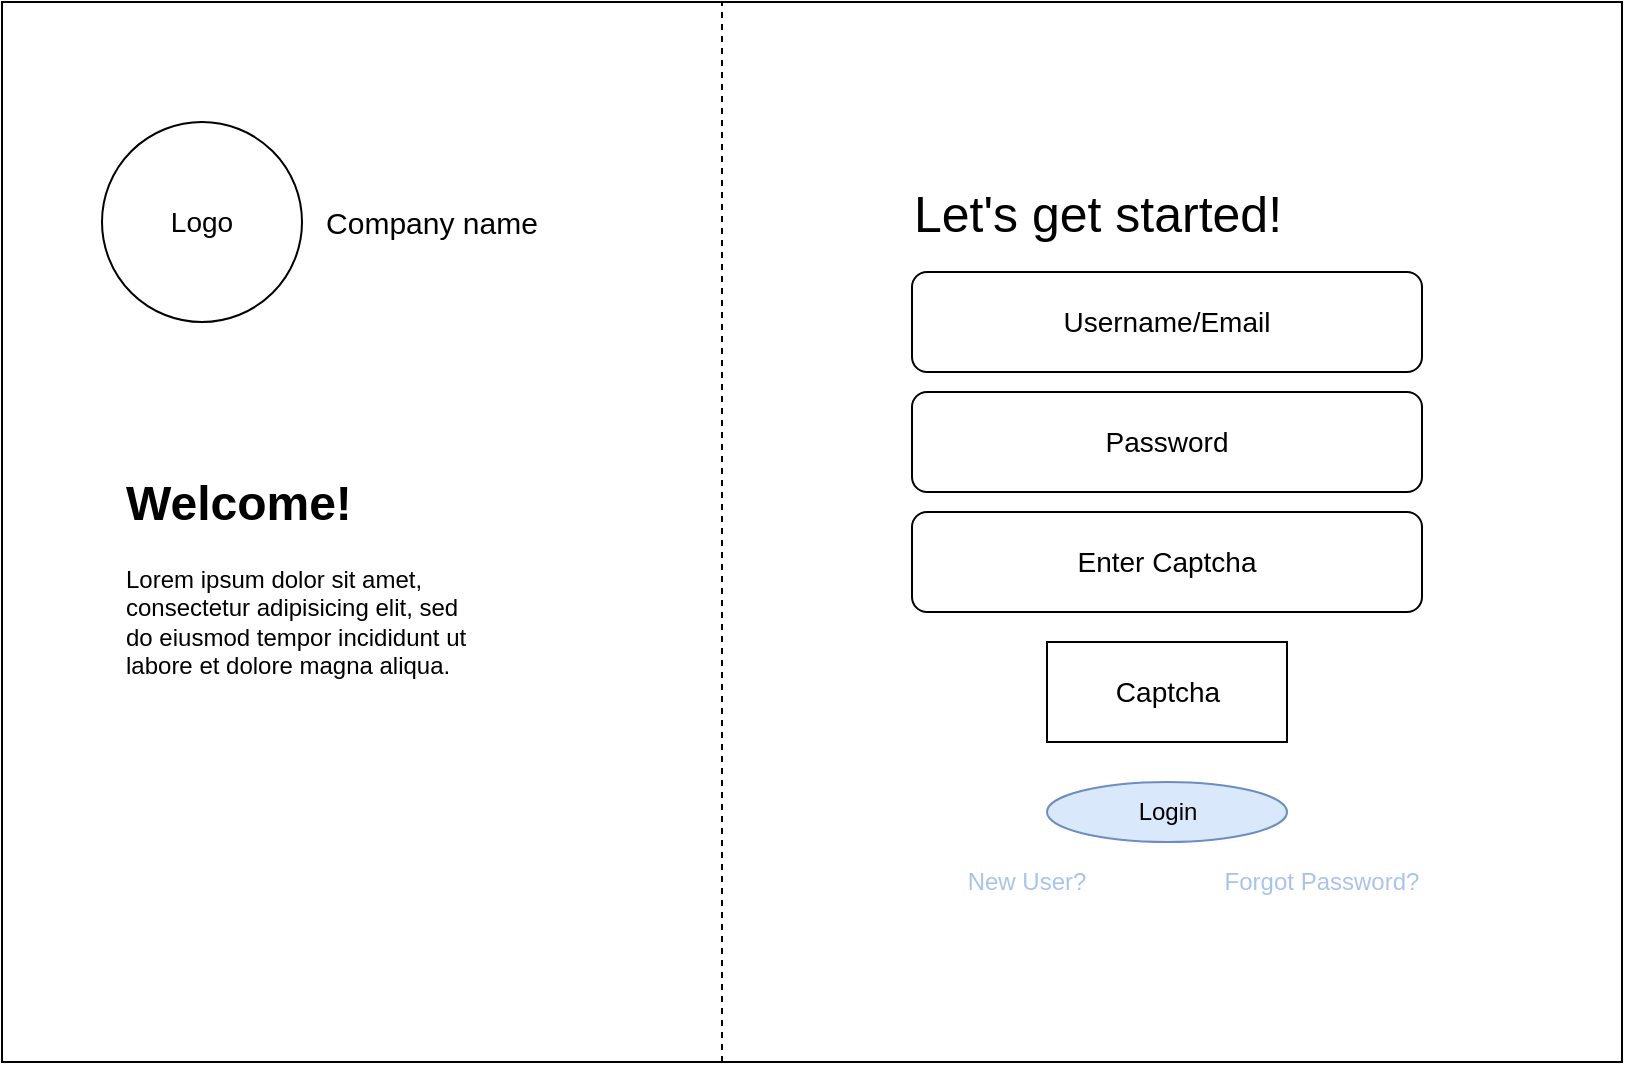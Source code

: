 <mxfile version="25.0.1">
  <diagram name="Page-1" id="xKMnSjk51PRVjaDMhpqy">
    <mxGraphModel dx="954" dy="558" grid="1" gridSize="10" guides="1" tooltips="1" connect="1" arrows="1" fold="1" page="1" pageScale="1" pageWidth="827" pageHeight="1169" math="0" shadow="0">
      <root>
        <mxCell id="0" />
        <mxCell id="1" parent="0" />
        <mxCell id="L4ErAmd56xSqlTUxU_hA-1" value="" style="rounded=0;whiteSpace=wrap;html=1;" parent="1" vertex="1">
          <mxGeometry y="50" width="810" height="530" as="geometry" />
        </mxCell>
        <mxCell id="L4ErAmd56xSqlTUxU_hA-2" value="&lt;font style=&quot;font-size: 14px;&quot;&gt;Logo&lt;/font&gt;" style="ellipse;whiteSpace=wrap;html=1;aspect=fixed;" parent="1" vertex="1">
          <mxGeometry x="50" y="110" width="100" height="100" as="geometry" />
        </mxCell>
        <mxCell id="L4ErAmd56xSqlTUxU_hA-3" value="&lt;font style=&quot;font-size: 15px;&quot;&gt;Company name&lt;/font&gt;" style="text;html=1;align=center;verticalAlign=middle;whiteSpace=wrap;rounded=0;" parent="1" vertex="1">
          <mxGeometry x="160" y="145" width="110" height="30" as="geometry" />
        </mxCell>
        <mxCell id="L4ErAmd56xSqlTUxU_hA-4" value="&lt;h1 style=&quot;margin-top: 0px;&quot;&gt;Welcome!&lt;/h1&gt;&lt;p&gt;Lorem ipsum dolor sit amet, consectetur adipisicing elit, sed do eiusmod tempor incididunt ut labore et dolore magna aliqua.&lt;/p&gt;" style="text;html=1;whiteSpace=wrap;overflow=hidden;rounded=0;" parent="1" vertex="1">
          <mxGeometry x="60" y="280" width="180" height="120" as="geometry" />
        </mxCell>
        <mxCell id="L4ErAmd56xSqlTUxU_hA-7" value="" style="endArrow=none;dashed=1;html=1;rounded=0;entryX=0.5;entryY=0;entryDx=0;entryDy=0;exitX=0.5;exitY=1;exitDx=0;exitDy=0;" parent="1" edge="1">
          <mxGeometry width="50" height="50" relative="1" as="geometry">
            <mxPoint x="360" y="580" as="sourcePoint" />
            <mxPoint x="360" y="50" as="targetPoint" />
          </mxGeometry>
        </mxCell>
        <mxCell id="L4ErAmd56xSqlTUxU_hA-8" value="&lt;font style=&quot;font-size: 25px;&quot;&gt;Let&#39;s get started!&lt;/font&gt;" style="text;html=1;align=center;verticalAlign=middle;whiteSpace=wrap;rounded=0;" parent="1" vertex="1">
          <mxGeometry x="452.5" y="110" width="190" height="90" as="geometry" />
        </mxCell>
        <mxCell id="L4ErAmd56xSqlTUxU_hA-9" value="&lt;font style=&quot;font-size: 14px;&quot;&gt;Username/Email&lt;/font&gt;" style="rounded=1;whiteSpace=wrap;html=1;" parent="1" vertex="1">
          <mxGeometry x="455" y="185" width="255" height="50" as="geometry" />
        </mxCell>
        <mxCell id="L4ErAmd56xSqlTUxU_hA-11" value="&lt;font style=&quot;font-size: 14px;&quot;&gt;Password&lt;/font&gt;" style="rounded=1;whiteSpace=wrap;html=1;" parent="1" vertex="1">
          <mxGeometry x="455" y="245" width="255" height="50" as="geometry" />
        </mxCell>
        <mxCell id="L4ErAmd56xSqlTUxU_hA-13" value="Forgot Password?" style="text;html=1;align=center;verticalAlign=middle;whiteSpace=wrap;rounded=0;fontColor=#A9C4EB;" parent="1" vertex="1">
          <mxGeometry x="610" y="475" width="100" height="30" as="geometry" />
        </mxCell>
        <mxCell id="L4ErAmd56xSqlTUxU_hA-14" value="New User?" style="text;html=1;align=center;verticalAlign=middle;whiteSpace=wrap;rounded=0;fontColor=#A9C4EB;" parent="1" vertex="1">
          <mxGeometry x="470" y="475" width="85" height="30" as="geometry" />
        </mxCell>
        <mxCell id="L4ErAmd56xSqlTUxU_hA-16" value="&lt;font style=&quot;font-size: 14px;&quot;&gt;Enter Captcha&lt;/font&gt;" style="rounded=1;whiteSpace=wrap;html=1;" parent="1" vertex="1">
          <mxGeometry x="455" y="305" width="255" height="50" as="geometry" />
        </mxCell>
        <mxCell id="L4ErAmd56xSqlTUxU_hA-18" value="&lt;font style=&quot;font-size: 14px;&quot;&gt;Captcha&lt;/font&gt;" style="rounded=0;whiteSpace=wrap;html=1;" parent="1" vertex="1">
          <mxGeometry x="522.5" y="370" width="120" height="50" as="geometry" />
        </mxCell>
        <mxCell id="L4ErAmd56xSqlTUxU_hA-19" value="Login" style="ellipse;whiteSpace=wrap;html=1;fillColor=#dae8fc;strokeColor=#6c8ebf;" parent="1" vertex="1">
          <mxGeometry x="522.5" y="440" width="120" height="30" as="geometry" />
        </mxCell>
      </root>
    </mxGraphModel>
  </diagram>
</mxfile>
